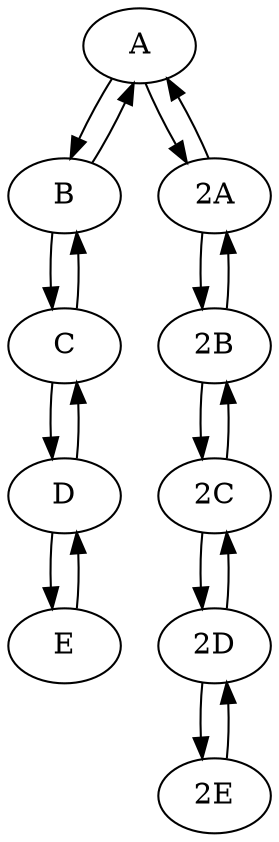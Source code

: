 digraph "test" {
	"A" -> "B";
	"B" -> "A";

	"B" -> "C";
	"C" -> "B";

	"C" -> "D";
	"D" -> "C";

	"D" -> "E";
	"E" -> "D";

	"2A" -> "2B";
	"2B" -> "2A";

	"2B" -> "2C";
	"2C" -> "2B";

	"2C" -> "2D";
	"2D" -> "2C";

	"2D" -> "2E";
	"2E" -> "2D";

	"A" -> "2A";
	"2A" -> "A";
}
